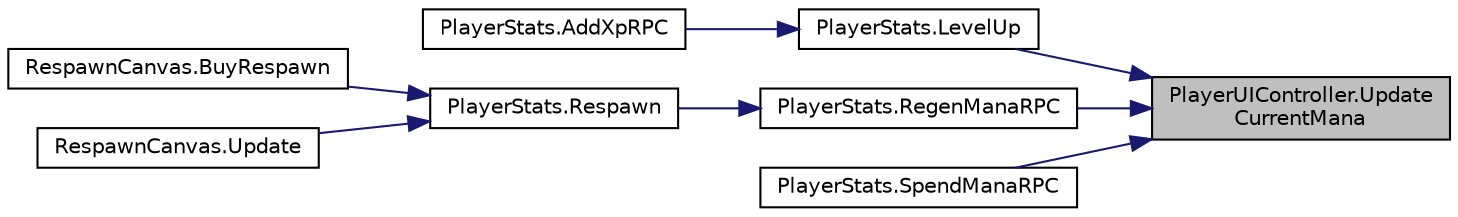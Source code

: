 digraph "PlayerUIController.UpdateCurrentMana"
{
 // INTERACTIVE_SVG=YES
 // LATEX_PDF_SIZE
  edge [fontname="Helvetica",fontsize="10",labelfontname="Helvetica",labelfontsize="10"];
  node [fontname="Helvetica",fontsize="10",shape=record];
  rankdir="RL";
  Node1 [label="PlayerUIController.Update\lCurrentMana",height=0.2,width=0.4,color="black", fillcolor="grey75", style="filled", fontcolor="black",tooltip="Sets the current MP value to the Image."];
  Node1 -> Node2 [dir="back",color="midnightblue",fontsize="10",style="solid",fontname="Helvetica"];
  Node2 [label="PlayerStats.LevelUp",height=0.2,width=0.4,color="black", fillcolor="white", style="filled",URL="$class_player_stats.html#a75c908d1b8c5eb0b414db7ab99ceab9e",tooltip="Called whenever the player levels up."];
  Node2 -> Node3 [dir="back",color="midnightblue",fontsize="10",style="solid",fontname="Helvetica"];
  Node3 [label="PlayerStats.AddXpRPC",height=0.2,width=0.4,color="black", fillcolor="white", style="filled",URL="$class_player_stats.html#af74a866a9312c345f3cd03235be2f329",tooltip=" "];
  Node1 -> Node4 [dir="back",color="midnightblue",fontsize="10",style="solid",fontname="Helvetica"];
  Node4 [label="PlayerStats.RegenManaRPC",height=0.2,width=0.4,color="black", fillcolor="white", style="filled",URL="$class_player_stats.html#a0348bfd846a1fb5122239414e9ec558b",tooltip=" "];
  Node4 -> Node5 [dir="back",color="midnightblue",fontsize="10",style="solid",fontname="Helvetica"];
  Node5 [label="PlayerStats.Respawn",height=0.2,width=0.4,color="black", fillcolor="white", style="filled",URL="$class_player_stats.html#a27fb46ca044608f34db45eb95ac16b4c",tooltip="This is triggered when the player respawns."];
  Node5 -> Node6 [dir="back",color="midnightblue",fontsize="10",style="solid",fontname="Helvetica"];
  Node6 [label="RespawnCanvas.BuyRespawn",height=0.2,width=0.4,color="black", fillcolor="white", style="filled",URL="$class_respawn_canvas.html#aeb8465a7dc3b9f4fe6a36afc1c8bcf9a",tooltip=" "];
  Node5 -> Node7 [dir="back",color="midnightblue",fontsize="10",style="solid",fontname="Helvetica"];
  Node7 [label="RespawnCanvas.Update",height=0.2,width=0.4,color="black", fillcolor="white", style="filled",URL="$class_respawn_canvas.html#a272c2f78c7bfbeb481fcb4b737fe446c",tooltip=" "];
  Node1 -> Node8 [dir="back",color="midnightblue",fontsize="10",style="solid",fontname="Helvetica"];
  Node8 [label="PlayerStats.SpendManaRPC",height=0.2,width=0.4,color="black", fillcolor="white", style="filled",URL="$class_player_stats.html#adb29a13d34d6e2880a34d67340b8b74a",tooltip=" "];
}
